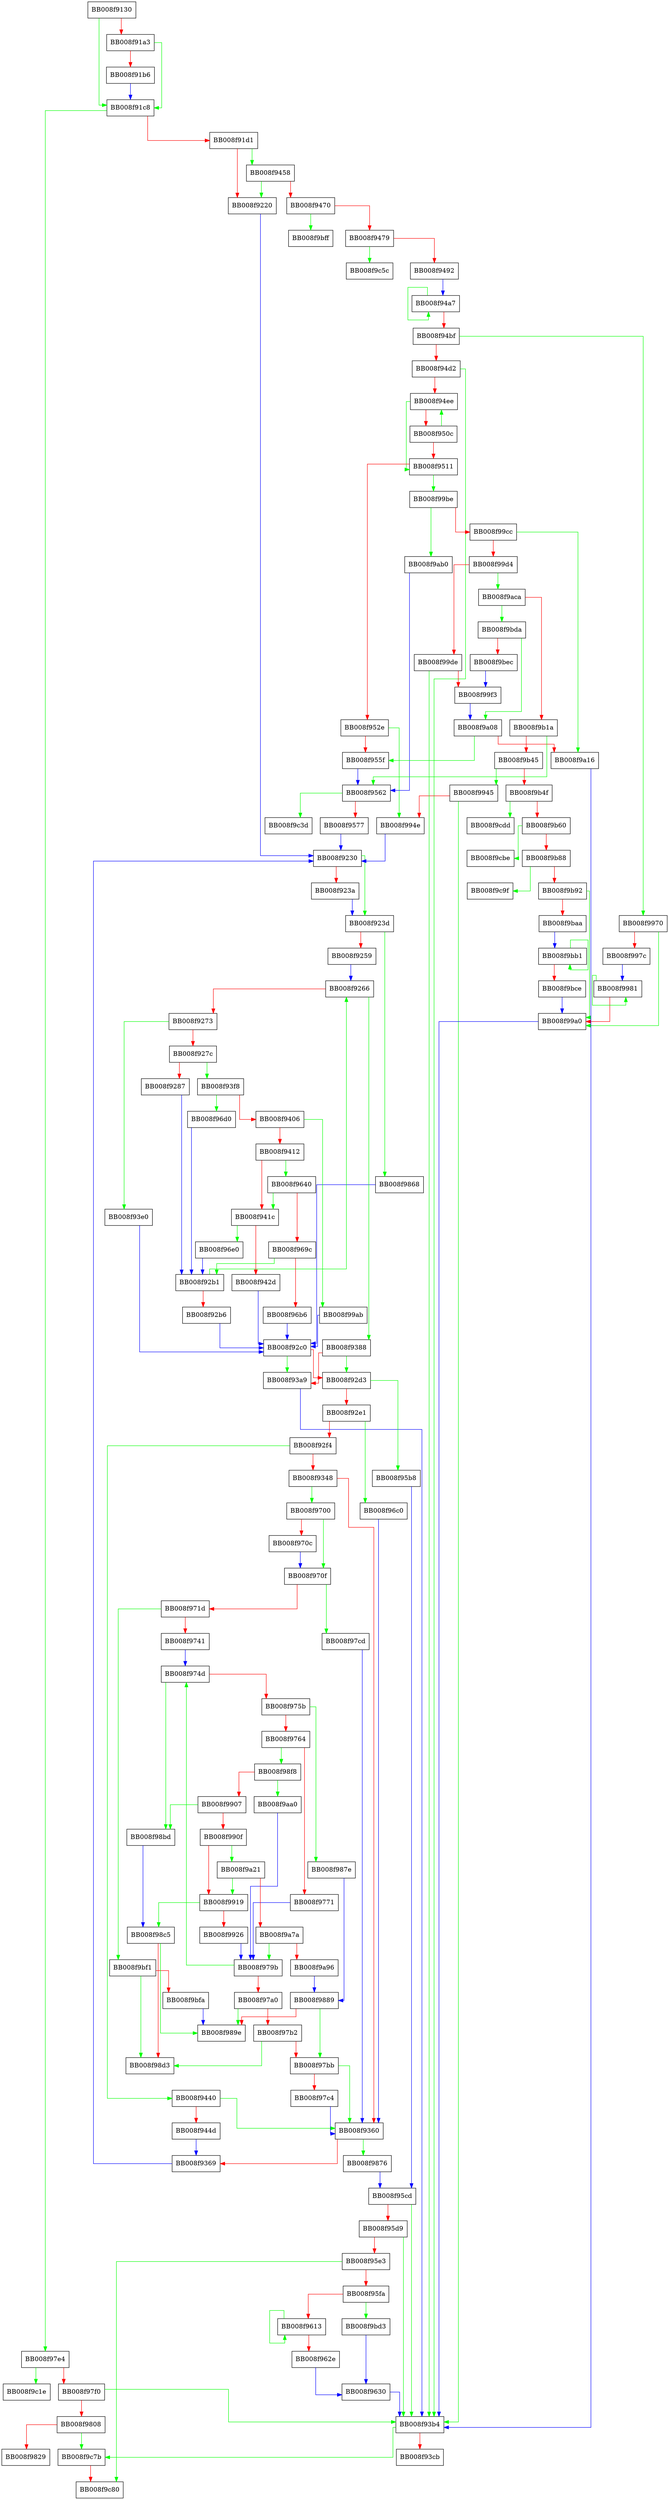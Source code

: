 digraph __gconv_transform_internal_ascii {
  node [shape="box"];
  graph [splines=ortho];
  BB008f9130 -> BB008f91c8 [color="green"];
  BB008f9130 -> BB008f91a3 [color="red"];
  BB008f91a3 -> BB008f91c8 [color="green"];
  BB008f91a3 -> BB008f91b6 [color="red"];
  BB008f91b6 -> BB008f91c8 [color="blue"];
  BB008f91c8 -> BB008f97e4 [color="green"];
  BB008f91c8 -> BB008f91d1 [color="red"];
  BB008f91d1 -> BB008f9458 [color="green"];
  BB008f91d1 -> BB008f9220 [color="red"];
  BB008f9220 -> BB008f9230 [color="blue"];
  BB008f9230 -> BB008f923d [color="green"];
  BB008f9230 -> BB008f923a [color="red"];
  BB008f923a -> BB008f923d [color="blue"];
  BB008f923d -> BB008f9868 [color="green"];
  BB008f923d -> BB008f9259 [color="red"];
  BB008f9259 -> BB008f9266 [color="blue"];
  BB008f9266 -> BB008f9388 [color="green"];
  BB008f9266 -> BB008f9273 [color="red"];
  BB008f9273 -> BB008f93e0 [color="green"];
  BB008f9273 -> BB008f927c [color="red"];
  BB008f927c -> BB008f93f8 [color="green"];
  BB008f927c -> BB008f9287 [color="red"];
  BB008f9287 -> BB008f92b1 [color="blue"];
  BB008f92b1 -> BB008f9266 [color="green"];
  BB008f92b1 -> BB008f92b6 [color="red"];
  BB008f92b6 -> BB008f92c0 [color="blue"];
  BB008f92c0 -> BB008f93a9 [color="green"];
  BB008f92c0 -> BB008f92d3 [color="red"];
  BB008f92d3 -> BB008f95b8 [color="green"];
  BB008f92d3 -> BB008f92e1 [color="red"];
  BB008f92e1 -> BB008f96c0 [color="green"];
  BB008f92e1 -> BB008f92f4 [color="red"];
  BB008f92f4 -> BB008f9440 [color="green"];
  BB008f92f4 -> BB008f9348 [color="red"];
  BB008f9348 -> BB008f9700 [color="green"];
  BB008f9348 -> BB008f9360 [color="red"];
  BB008f9360 -> BB008f9876 [color="green"];
  BB008f9360 -> BB008f9369 [color="red"];
  BB008f9369 -> BB008f9230 [color="blue"];
  BB008f9388 -> BB008f92d3 [color="green"];
  BB008f9388 -> BB008f93a9 [color="red"];
  BB008f93a9 -> BB008f93b4 [color="blue"];
  BB008f93b4 -> BB008f9c7b [color="green"];
  BB008f93b4 -> BB008f93cb [color="red"];
  BB008f93e0 -> BB008f92c0 [color="blue"];
  BB008f93f8 -> BB008f96d0 [color="green"];
  BB008f93f8 -> BB008f9406 [color="red"];
  BB008f9406 -> BB008f99ab [color="green"];
  BB008f9406 -> BB008f9412 [color="red"];
  BB008f9412 -> BB008f9640 [color="green"];
  BB008f9412 -> BB008f941c [color="red"];
  BB008f941c -> BB008f96e0 [color="green"];
  BB008f941c -> BB008f942d [color="red"];
  BB008f942d -> BB008f92c0 [color="blue"];
  BB008f9440 -> BB008f9360 [color="green"];
  BB008f9440 -> BB008f944d [color="red"];
  BB008f944d -> BB008f9369 [color="blue"];
  BB008f9458 -> BB008f9220 [color="green"];
  BB008f9458 -> BB008f9470 [color="red"];
  BB008f9470 -> BB008f9bff [color="green"];
  BB008f9470 -> BB008f9479 [color="red"];
  BB008f9479 -> BB008f9c5c [color="green"];
  BB008f9479 -> BB008f9492 [color="red"];
  BB008f9492 -> BB008f94a7 [color="blue"];
  BB008f94a7 -> BB008f94a7 [color="green"];
  BB008f94a7 -> BB008f94bf [color="red"];
  BB008f94bf -> BB008f9970 [color="green"];
  BB008f94bf -> BB008f94d2 [color="red"];
  BB008f94d2 -> BB008f93b4 [color="green"];
  BB008f94d2 -> BB008f94ee [color="red"];
  BB008f94ee -> BB008f9511 [color="green"];
  BB008f94ee -> BB008f950c [color="red"];
  BB008f950c -> BB008f94ee [color="green"];
  BB008f950c -> BB008f9511 [color="red"];
  BB008f9511 -> BB008f99be [color="green"];
  BB008f9511 -> BB008f952e [color="red"];
  BB008f952e -> BB008f994e [color="green"];
  BB008f952e -> BB008f955f [color="red"];
  BB008f955f -> BB008f9562 [color="blue"];
  BB008f9562 -> BB008f9c3d [color="green"];
  BB008f9562 -> BB008f9577 [color="red"];
  BB008f9577 -> BB008f9230 [color="blue"];
  BB008f95b8 -> BB008f95cd [color="blue"];
  BB008f95cd -> BB008f93b4 [color="green"];
  BB008f95cd -> BB008f95d9 [color="red"];
  BB008f95d9 -> BB008f93b4 [color="green"];
  BB008f95d9 -> BB008f95e3 [color="red"];
  BB008f95e3 -> BB008f9c80 [color="green"];
  BB008f95e3 -> BB008f95fa [color="red"];
  BB008f95fa -> BB008f9bd3 [color="green"];
  BB008f95fa -> BB008f9613 [color="red"];
  BB008f9613 -> BB008f9613 [color="green"];
  BB008f9613 -> BB008f962e [color="red"];
  BB008f962e -> BB008f9630 [color="blue"];
  BB008f9630 -> BB008f93b4 [color="blue"];
  BB008f9640 -> BB008f941c [color="green"];
  BB008f9640 -> BB008f969c [color="red"];
  BB008f969c -> BB008f92b1 [color="green"];
  BB008f969c -> BB008f96b6 [color="red"];
  BB008f96b6 -> BB008f92c0 [color="blue"];
  BB008f96c0 -> BB008f9360 [color="blue"];
  BB008f96d0 -> BB008f92b1 [color="blue"];
  BB008f96e0 -> BB008f92b1 [color="blue"];
  BB008f9700 -> BB008f970f [color="green"];
  BB008f9700 -> BB008f970c [color="red"];
  BB008f970c -> BB008f970f [color="blue"];
  BB008f970f -> BB008f97cd [color="green"];
  BB008f970f -> BB008f971d [color="red"];
  BB008f971d -> BB008f9bf1 [color="green"];
  BB008f971d -> BB008f9741 [color="red"];
  BB008f9741 -> BB008f974d [color="blue"];
  BB008f974d -> BB008f98bd [color="green"];
  BB008f974d -> BB008f975b [color="red"];
  BB008f975b -> BB008f987e [color="green"];
  BB008f975b -> BB008f9764 [color="red"];
  BB008f9764 -> BB008f98f8 [color="green"];
  BB008f9764 -> BB008f9771 [color="red"];
  BB008f9771 -> BB008f979b [color="blue"];
  BB008f979b -> BB008f974d [color="green"];
  BB008f979b -> BB008f97a0 [color="red"];
  BB008f97a0 -> BB008f989e [color="green"];
  BB008f97a0 -> BB008f97b2 [color="red"];
  BB008f97b2 -> BB008f98d3 [color="green"];
  BB008f97b2 -> BB008f97bb [color="red"];
  BB008f97bb -> BB008f9360 [color="green"];
  BB008f97bb -> BB008f97c4 [color="red"];
  BB008f97c4 -> BB008f9360 [color="blue"];
  BB008f97cd -> BB008f9360 [color="blue"];
  BB008f97e4 -> BB008f9c1e [color="green"];
  BB008f97e4 -> BB008f97f0 [color="red"];
  BB008f97f0 -> BB008f93b4 [color="green"];
  BB008f97f0 -> BB008f9808 [color="red"];
  BB008f9808 -> BB008f9c7b [color="green"];
  BB008f9808 -> BB008f9829 [color="red"];
  BB008f9868 -> BB008f92c0 [color="blue"];
  BB008f9876 -> BB008f95cd [color="blue"];
  BB008f987e -> BB008f9889 [color="blue"];
  BB008f9889 -> BB008f97bb [color="green"];
  BB008f9889 -> BB008f989e [color="red"];
  BB008f98bd -> BB008f98c5 [color="blue"];
  BB008f98c5 -> BB008f989e [color="green"];
  BB008f98c5 -> BB008f98d3 [color="red"];
  BB008f98f8 -> BB008f9aa0 [color="green"];
  BB008f98f8 -> BB008f9907 [color="red"];
  BB008f9907 -> BB008f98bd [color="green"];
  BB008f9907 -> BB008f990f [color="red"];
  BB008f990f -> BB008f9a21 [color="green"];
  BB008f990f -> BB008f9919 [color="red"];
  BB008f9919 -> BB008f98c5 [color="green"];
  BB008f9919 -> BB008f9926 [color="red"];
  BB008f9926 -> BB008f979b [color="blue"];
  BB008f9945 -> BB008f93b4 [color="green"];
  BB008f9945 -> BB008f994e [color="red"];
  BB008f994e -> BB008f9230 [color="blue"];
  BB008f9970 -> BB008f99a0 [color="green"];
  BB008f9970 -> BB008f997c [color="red"];
  BB008f997c -> BB008f9981 [color="blue"];
  BB008f9981 -> BB008f9981 [color="green"];
  BB008f9981 -> BB008f99a0 [color="red"];
  BB008f99a0 -> BB008f93b4 [color="blue"];
  BB008f99ab -> BB008f92c0 [color="blue"];
  BB008f99be -> BB008f9ab0 [color="green"];
  BB008f99be -> BB008f99cc [color="red"];
  BB008f99cc -> BB008f9a16 [color="green"];
  BB008f99cc -> BB008f99d4 [color="red"];
  BB008f99d4 -> BB008f9aca [color="green"];
  BB008f99d4 -> BB008f99de [color="red"];
  BB008f99de -> BB008f93b4 [color="green"];
  BB008f99de -> BB008f99f3 [color="red"];
  BB008f99f3 -> BB008f9a08 [color="blue"];
  BB008f9a08 -> BB008f955f [color="green"];
  BB008f9a08 -> BB008f9a16 [color="red"];
  BB008f9a16 -> BB008f93b4 [color="blue"];
  BB008f9a21 -> BB008f9919 [color="green"];
  BB008f9a21 -> BB008f9a7a [color="red"];
  BB008f9a7a -> BB008f979b [color="green"];
  BB008f9a7a -> BB008f9a96 [color="red"];
  BB008f9a96 -> BB008f9889 [color="blue"];
  BB008f9aa0 -> BB008f979b [color="blue"];
  BB008f9ab0 -> BB008f9562 [color="blue"];
  BB008f9aca -> BB008f9bda [color="green"];
  BB008f9aca -> BB008f9b1a [color="red"];
  BB008f9b1a -> BB008f9562 [color="green"];
  BB008f9b1a -> BB008f9b45 [color="red"];
  BB008f9b45 -> BB008f9945 [color="green"];
  BB008f9b45 -> BB008f9b4f [color="red"];
  BB008f9b4f -> BB008f9cdd [color="green"];
  BB008f9b4f -> BB008f9b60 [color="red"];
  BB008f9b60 -> BB008f9cbe [color="green"];
  BB008f9b60 -> BB008f9b88 [color="red"];
  BB008f9b88 -> BB008f9c9f [color="green"];
  BB008f9b88 -> BB008f9b92 [color="red"];
  BB008f9b92 -> BB008f99a0 [color="green"];
  BB008f9b92 -> BB008f9baa [color="red"];
  BB008f9baa -> BB008f9bb1 [color="blue"];
  BB008f9bb1 -> BB008f9bb1 [color="green"];
  BB008f9bb1 -> BB008f9bce [color="red"];
  BB008f9bce -> BB008f99a0 [color="blue"];
  BB008f9bd3 -> BB008f9630 [color="blue"];
  BB008f9bda -> BB008f9a08 [color="green"];
  BB008f9bda -> BB008f9bec [color="red"];
  BB008f9bec -> BB008f99f3 [color="blue"];
  BB008f9bf1 -> BB008f98d3 [color="green"];
  BB008f9bf1 -> BB008f9bfa [color="red"];
  BB008f9bfa -> BB008f989e [color="blue"];
  BB008f9c7b -> BB008f9c80 [color="red"];
}